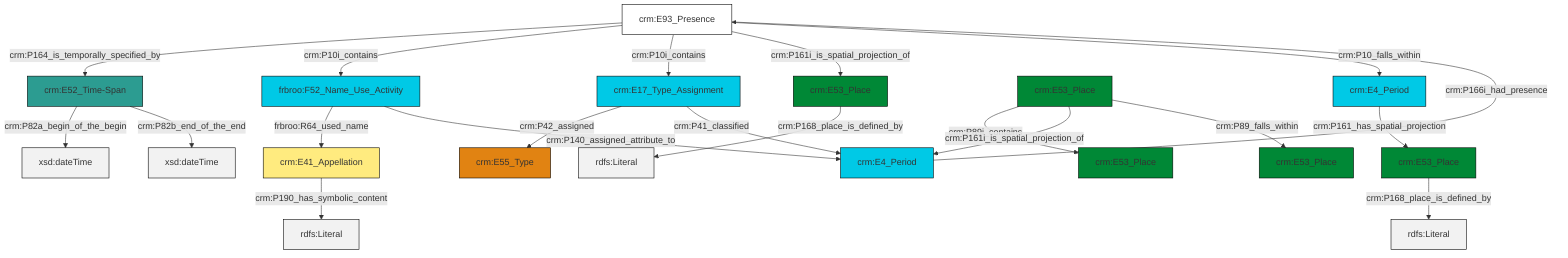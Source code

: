 graph TD
classDef Literal fill:#f2f2f2,stroke:#000000;
classDef CRM_Entity fill:#FFFFFF,stroke:#000000;
classDef Temporal_Entity fill:#00C9E6, stroke:#000000;
classDef Type fill:#E18312, stroke:#000000;
classDef Time-Span fill:#2C9C91, stroke:#000000;
classDef Appellation fill:#FFEB7F, stroke:#000000;
classDef Place fill:#008836, stroke:#000000;
classDef Persistent_Item fill:#B266B2, stroke:#000000;
classDef Conceptual_Object fill:#FFD700, stroke:#000000;
classDef Physical_Thing fill:#D2B48C, stroke:#000000;
classDef Actor fill:#f58aad, stroke:#000000;
classDef PC_Classes fill:#4ce600, stroke:#000000;
classDef Multi fill:#cccccc,stroke:#000000;

0["crm:E93_Presence"]:::CRM_Entity -->|crm:P164_is_temporally_specified_by| 1["crm:E52_Time-Span"]:::Time-Span
4["crm:E41_Appellation"]:::Appellation -->|crm:P190_has_symbolic_content| 5[rdfs:Literal]:::Literal
0["crm:E93_Presence"]:::CRM_Entity -->|crm:P10i_contains| 6["frbroo:F52_Name_Use_Activity"]:::Temporal_Entity
0["crm:E93_Presence"]:::CRM_Entity -->|crm:P10i_contains| 7["crm:E17_Type_Assignment"]:::Temporal_Entity
6["frbroo:F52_Name_Use_Activity"]:::Temporal_Entity -->|frbroo:R64_used_name| 4["crm:E41_Appellation"]:::Appellation
8["crm:E4_Period"]:::Temporal_Entity -->|crm:P166i_had_presence| 0["crm:E93_Presence"]:::CRM_Entity
10["crm:E53_Place"]:::Place -->|crm:P89i_contains| 11["crm:E53_Place"]:::Place
1["crm:E52_Time-Span"]:::Time-Span -->|crm:P82a_begin_of_the_begin| 12[xsd:dateTime]:::Literal
0["crm:E93_Presence"]:::CRM_Entity -->|crm:P161i_is_spatial_projection_of| 2["crm:E53_Place"]:::Place
20["crm:E4_Period"]:::Temporal_Entity -->|crm:P161_has_spatial_projection| 18["crm:E53_Place"]:::Place
1["crm:E52_Time-Span"]:::Time-Span -->|crm:P82b_end_of_the_end| 21[xsd:dateTime]:::Literal
18["crm:E53_Place"]:::Place -->|crm:P168_place_is_defined_by| 22[rdfs:Literal]:::Literal
6["frbroo:F52_Name_Use_Activity"]:::Temporal_Entity -->|crm:P140_assigned_attribute_to| 8["crm:E4_Period"]:::Temporal_Entity
7["crm:E17_Type_Assignment"]:::Temporal_Entity -->|crm:P42_assigned| 23["crm:E55_Type"]:::Type
10["crm:E53_Place"]:::Place -->|crm:P161i_is_spatial_projection_of| 8["crm:E4_Period"]:::Temporal_Entity
7["crm:E17_Type_Assignment"]:::Temporal_Entity -->|crm:P41_classified| 8["crm:E4_Period"]:::Temporal_Entity
10["crm:E53_Place"]:::Place -->|crm:P89_falls_within| 14["crm:E53_Place"]:::Place
2["crm:E53_Place"]:::Place -->|crm:P168_place_is_defined_by| 26[rdfs:Literal]:::Literal
0["crm:E93_Presence"]:::CRM_Entity -->|crm:P10_falls_within| 20["crm:E4_Period"]:::Temporal_Entity